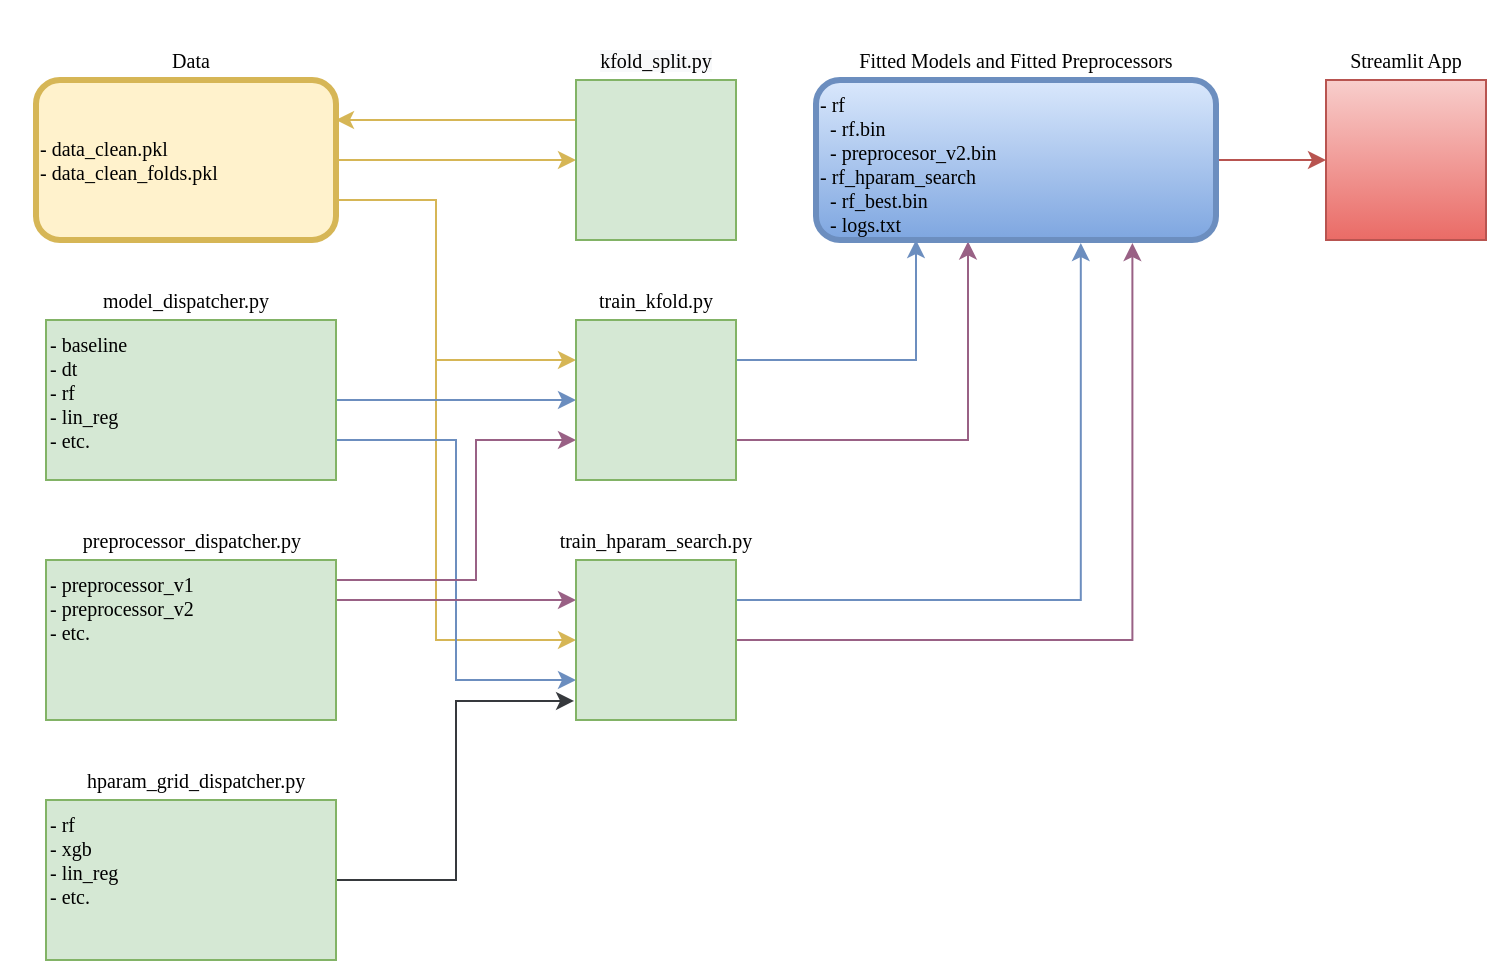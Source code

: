 <mxfile version="14.5.3" type="device"><diagram id="gaQzB2DIlW7js9bWjT1x" name="Page-1"><mxGraphModel dx="907" dy="818" grid="0" gridSize="10" guides="1" tooltips="1" connect="1" arrows="1" fold="1" page="1" pageScale="1" pageWidth="3300" pageHeight="4681" background="none" math="0" shadow="0"><root><mxCell id="0"/><mxCell id="1" parent="0"/><mxCell id="S6fO5gj8UPBAZzshQAnt-2" value="Data" style="text;html=1;strokeColor=none;fillColor=none;align=center;verticalAlign=middle;whiteSpace=wrap;rounded=0;fontFamily=Lucida Console;fontSize=10;" vertex="1" parent="1"><mxGeometry x="65" y="160" width="65" height="40" as="geometry"/></mxCell><mxCell id="S6fO5gj8UPBAZzshQAnt-33" style="edgeStyle=orthogonalEdgeStyle;rounded=0;orthogonalLoop=1;jettySize=auto;html=1;entryX=0;entryY=0.5;entryDx=0;entryDy=0;fontFamily=Lucida Console;fontSize=10;gradientColor=#ffd966;fillColor=#fff2cc;strokeColor=#d6b656;" edge="1" parent="1" source="S6fO5gj8UPBAZzshQAnt-3" target="S6fO5gj8UPBAZzshQAnt-20"><mxGeometry relative="1" as="geometry"/></mxCell><mxCell id="S6fO5gj8UPBAZzshQAnt-34" style="edgeStyle=orthogonalEdgeStyle;rounded=0;orthogonalLoop=1;jettySize=auto;html=1;exitX=1;exitY=0.75;exitDx=0;exitDy=0;fontFamily=Lucida Console;fontSize=10;entryX=0;entryY=0.25;entryDx=0;entryDy=0;gradientColor=#ffd966;fillColor=#fff2cc;strokeColor=#d6b656;" edge="1" parent="1" source="S6fO5gj8UPBAZzshQAnt-3" target="S6fO5gj8UPBAZzshQAnt-27"><mxGeometry relative="1" as="geometry"><mxPoint x="230" y="350" as="targetPoint"/><Array as="points"><mxPoint x="220" y="250"/><mxPoint x="220" y="330"/></Array></mxGeometry></mxCell><mxCell id="S6fO5gj8UPBAZzshQAnt-58" style="edgeStyle=orthogonalEdgeStyle;rounded=0;orthogonalLoop=1;jettySize=auto;html=1;exitX=1;exitY=0.75;exitDx=0;exitDy=0;entryX=0;entryY=0.5;entryDx=0;entryDy=0;fontFamily=Lucida Console;fontSize=10;fillColor=#fff2cc;strokeColor=#d6b656;gradientColor=#ffd966;" edge="1" parent="1" source="S6fO5gj8UPBAZzshQAnt-3" target="S6fO5gj8UPBAZzshQAnt-29"><mxGeometry relative="1" as="geometry"><Array as="points"><mxPoint x="220" y="250"/><mxPoint x="220" y="470"/></Array></mxGeometry></mxCell><mxCell id="S6fO5gj8UPBAZzshQAnt-3" value="&lt;font style=&quot;font-size: 10px;&quot;&gt;- data_clean.pkl&lt;br style=&quot;font-size: 10px;&quot;&gt;- data_clean_folds.pkl&lt;/font&gt;" style="rounded=1;whiteSpace=wrap;html=1;align=left;fontStyle=0;strokeWidth=3;glass=0;sketch=0;fillColor=#fff2cc;strokeColor=#d6b656;fontFamily=Lucida Console;fontSize=10;" vertex="1" parent="1"><mxGeometry x="20" y="190" width="150" height="80" as="geometry"/></mxCell><mxCell id="S6fO5gj8UPBAZzshQAnt-36" style="edgeStyle=orthogonalEdgeStyle;rounded=0;orthogonalLoop=1;jettySize=auto;html=1;entryX=0;entryY=0.5;entryDx=0;entryDy=0;fontFamily=Lucida Console;fontSize=10;fillColor=#dae8fc;strokeColor=#6c8ebf;" edge="1" parent="1" source="S6fO5gj8UPBAZzshQAnt-4" target="S6fO5gj8UPBAZzshQAnt-27"><mxGeometry relative="1" as="geometry"/></mxCell><mxCell id="S6fO5gj8UPBAZzshQAnt-57" style="edgeStyle=orthogonalEdgeStyle;rounded=0;orthogonalLoop=1;jettySize=auto;html=1;exitX=1;exitY=0.75;exitDx=0;exitDy=0;entryX=0;entryY=0.75;entryDx=0;entryDy=0;fontFamily=Lucida Console;fontSize=10;gradientColor=#7ea6e0;fillColor=#dae8fc;strokeColor=#6c8ebf;" edge="1" parent="1" source="S6fO5gj8UPBAZzshQAnt-4" target="S6fO5gj8UPBAZzshQAnt-29"><mxGeometry relative="1" as="geometry"/></mxCell><mxCell id="S6fO5gj8UPBAZzshQAnt-4" value="&lt;font style=&quot;font-size: 10px;&quot;&gt;- baseline&lt;br style=&quot;font-size: 10px;&quot;&gt;- dt&lt;br style=&quot;font-size: 10px;&quot;&gt;- rf&lt;br style=&quot;font-size: 10px;&quot;&gt;- lin_reg&lt;br style=&quot;font-size: 10px;&quot;&gt;- etc.&lt;/font&gt;" style="rounded=0;whiteSpace=wrap;html=1;align=left;fillColor=#d5e8d4;strokeColor=#82b366;fontFamily=Lucida Console;fontSize=10;verticalAlign=top;" vertex="1" parent="1"><mxGeometry x="25" y="310" width="145" height="80" as="geometry"/></mxCell><mxCell id="S6fO5gj8UPBAZzshQAnt-6" value="model_dispatcher.py" style="text;html=1;strokeColor=none;fillColor=none;align=center;verticalAlign=middle;whiteSpace=wrap;rounded=0;fontFamily=Lucida Console;fontSize=10;" vertex="1" parent="1"><mxGeometry x="40" y="290" width="110" height="20" as="geometry"/></mxCell><mxCell id="S6fO5gj8UPBAZzshQAnt-37" style="edgeStyle=orthogonalEdgeStyle;rounded=0;orthogonalLoop=1;jettySize=auto;html=1;entryX=0;entryY=0.75;entryDx=0;entryDy=0;fontFamily=Lucida Console;fontSize=10;fillColor=#e6d0de;strokeColor=#996185;gradientColor=#d5739d;" edge="1" parent="1" source="S6fO5gj8UPBAZzshQAnt-7" target="S6fO5gj8UPBAZzshQAnt-27"><mxGeometry relative="1" as="geometry"><Array as="points"><mxPoint x="240" y="440"/><mxPoint x="240" y="370"/></Array></mxGeometry></mxCell><mxCell id="S6fO5gj8UPBAZzshQAnt-40" style="edgeStyle=orthogonalEdgeStyle;rounded=0;orthogonalLoop=1;jettySize=auto;html=1;exitX=1;exitY=0.25;exitDx=0;exitDy=0;entryX=0;entryY=0.25;entryDx=0;entryDy=0;fontFamily=Lucida Console;fontSize=10;fillColor=#e6d0de;strokeColor=#996185;gradientColor=#d5739d;" edge="1" parent="1" source="S6fO5gj8UPBAZzshQAnt-7" target="S6fO5gj8UPBAZzshQAnt-29"><mxGeometry relative="1" as="geometry"><Array as="points"><mxPoint x="250" y="450"/><mxPoint x="250" y="450"/></Array></mxGeometry></mxCell><mxCell id="S6fO5gj8UPBAZzshQAnt-7" value="- preprocessor_v1&lt;br&gt;- preprocessor_v2&lt;br&gt;- etc." style="rounded=0;whiteSpace=wrap;html=1;align=left;fillColor=#d5e8d4;strokeColor=#82b366;fontFamily=Lucida Console;fontSize=10;verticalAlign=top;" vertex="1" parent="1"><mxGeometry x="25" y="430" width="145" height="80" as="geometry"/></mxCell><mxCell id="S6fO5gj8UPBAZzshQAnt-8" value="preprocessor_dispatcher.py" style="text;html=1;strokeColor=none;fillColor=none;align=center;verticalAlign=middle;whiteSpace=wrap;rounded=0;glass=0;sketch=0;fontFamily=Lucida Console;fontSize=10;" vertex="1" parent="1"><mxGeometry x="2.5" y="410" width="190" height="20" as="geometry"/></mxCell><mxCell id="S6fO5gj8UPBAZzshQAnt-55" style="edgeStyle=orthogonalEdgeStyle;rounded=0;orthogonalLoop=1;jettySize=auto;html=1;entryX=-0.012;entryY=0.881;entryDx=0;entryDy=0;entryPerimeter=0;fontFamily=Lucida Console;fontSize=10;fillColor=#eeeeee;strokeColor=#36393d;" edge="1" parent="1" source="S6fO5gj8UPBAZzshQAnt-15" target="S6fO5gj8UPBAZzshQAnt-29"><mxGeometry relative="1" as="geometry"/></mxCell><mxCell id="S6fO5gj8UPBAZzshQAnt-15" value="- rf&lt;br&gt;- xgb&lt;br&gt;- lin_reg&lt;br&gt;- etc." style="rounded=0;whiteSpace=wrap;html=1;align=left;fillColor=#d5e8d4;strokeColor=#82b366;fontFamily=Lucida Console;fontSize=10;verticalAlign=top;" vertex="1" parent="1"><mxGeometry x="25" y="550" width="145" height="80" as="geometry"/></mxCell><mxCell id="S6fO5gj8UPBAZzshQAnt-16" value="hparam_grid_dispatcher.py" style="text;html=1;strokeColor=none;fillColor=none;align=center;verticalAlign=middle;whiteSpace=wrap;rounded=0;glass=0;sketch=0;fontFamily=Lucida Console;fontSize=10;" vertex="1" parent="1"><mxGeometry x="80" y="530" width="40" height="20" as="geometry"/></mxCell><mxCell id="S6fO5gj8UPBAZzshQAnt-24" style="edgeStyle=orthogonalEdgeStyle;rounded=0;orthogonalLoop=1;jettySize=auto;html=1;exitX=0;exitY=0.25;exitDx=0;exitDy=0;entryX=1;entryY=0.25;entryDx=0;entryDy=0;fontFamily=Lucida Console;fontSize=10;gradientColor=#ffd966;fillColor=#fff2cc;strokeColor=#d6b656;" edge="1" parent="1" source="S6fO5gj8UPBAZzshQAnt-20" target="S6fO5gj8UPBAZzshQAnt-3"><mxGeometry relative="1" as="geometry"/></mxCell><mxCell id="S6fO5gj8UPBAZzshQAnt-20" value="" style="whiteSpace=wrap;html=1;aspect=fixed;rounded=0;glass=0;sketch=0;strokeWidth=1;fontFamily=Lucida Console;fontSize=10;align=left;fillColor=#d5e8d4;strokeColor=#82b366;" vertex="1" parent="1"><mxGeometry x="290" y="190" width="80" height="80" as="geometry"/></mxCell><mxCell id="S6fO5gj8UPBAZzshQAnt-26" value="&#10;&#10;&lt;span style=&quot;color: rgb(0, 0, 0); font-family: &amp;quot;lucida console&amp;quot;; font-size: 10px; font-style: normal; font-weight: 400; letter-spacing: normal; text-align: left; text-indent: 0px; text-transform: none; word-spacing: 0px; background-color: rgb(248, 249, 250); display: inline; float: none;&quot;&gt;kfold_split.py&lt;/span&gt;&#10;&#10;" style="text;html=1;strokeColor=none;fillColor=none;align=center;verticalAlign=middle;whiteSpace=wrap;rounded=0;glass=0;sketch=0;fontFamily=Lucida Console;fontSize=10;" vertex="1" parent="1"><mxGeometry x="310" y="165" width="40" height="30" as="geometry"/></mxCell><mxCell id="S6fO5gj8UPBAZzshQAnt-47" style="edgeStyle=orthogonalEdgeStyle;rounded=0;orthogonalLoop=1;jettySize=auto;html=1;entryX=0.25;entryY=1;entryDx=0;entryDy=0;fontFamily=Lucida Console;fontSize=10;gradientColor=#7ea6e0;fillColor=#dae8fc;strokeColor=#6c8ebf;" edge="1" parent="1" source="S6fO5gj8UPBAZzshQAnt-27" target="S6fO5gj8UPBAZzshQAnt-43"><mxGeometry relative="1" as="geometry"><Array as="points"><mxPoint x="460" y="330"/></Array></mxGeometry></mxCell><mxCell id="S6fO5gj8UPBAZzshQAnt-48" style="edgeStyle=orthogonalEdgeStyle;rounded=0;orthogonalLoop=1;jettySize=auto;html=1;exitX=1;exitY=0.75;exitDx=0;exitDy=0;entryX=0.38;entryY=1.009;entryDx=0;entryDy=0;entryPerimeter=0;fontFamily=Lucida Console;fontSize=10;gradientColor=#d5739d;fillColor=#e6d0de;strokeColor=#996185;" edge="1" parent="1" source="S6fO5gj8UPBAZzshQAnt-27" target="S6fO5gj8UPBAZzshQAnt-43"><mxGeometry relative="1" as="geometry"/></mxCell><mxCell id="S6fO5gj8UPBAZzshQAnt-27" value="" style="whiteSpace=wrap;html=1;aspect=fixed;rounded=0;glass=0;sketch=0;strokeWidth=1;fontFamily=Lucida Console;fontSize=10;align=left;fillColor=#d5e8d4;strokeColor=#82b366;" vertex="1" parent="1"><mxGeometry x="290" y="310" width="80" height="80" as="geometry"/></mxCell><mxCell id="S6fO5gj8UPBAZzshQAnt-28" value="train_kfold.py" style="text;html=1;strokeColor=none;fillColor=none;align=center;verticalAlign=middle;whiteSpace=wrap;rounded=0;glass=0;sketch=0;fontFamily=Lucida Console;fontSize=10;" vertex="1" parent="1"><mxGeometry x="310" y="290" width="40" height="20" as="geometry"/></mxCell><mxCell id="S6fO5gj8UPBAZzshQAnt-49" style="edgeStyle=orthogonalEdgeStyle;rounded=0;orthogonalLoop=1;jettySize=auto;html=1;exitX=1;exitY=0.25;exitDx=0;exitDy=0;entryX=0.662;entryY=1.019;entryDx=0;entryDy=0;entryPerimeter=0;fontFamily=Lucida Console;fontSize=10;gradientColor=#7ea6e0;fillColor=#dae8fc;strokeColor=#6c8ebf;" edge="1" parent="1" source="S6fO5gj8UPBAZzshQAnt-29" target="S6fO5gj8UPBAZzshQAnt-43"><mxGeometry relative="1" as="geometry"/></mxCell><mxCell id="S6fO5gj8UPBAZzshQAnt-50" style="edgeStyle=orthogonalEdgeStyle;rounded=0;orthogonalLoop=1;jettySize=auto;html=1;entryX=0.791;entryY=1.019;entryDx=0;entryDy=0;entryPerimeter=0;fontFamily=Lucida Console;fontSize=10;gradientColor=#d5739d;fillColor=#e6d0de;strokeColor=#996185;" edge="1" parent="1" source="S6fO5gj8UPBAZzshQAnt-29" target="S6fO5gj8UPBAZzshQAnt-43"><mxGeometry relative="1" as="geometry"/></mxCell><mxCell id="S6fO5gj8UPBAZzshQAnt-29" value="" style="whiteSpace=wrap;html=1;aspect=fixed;rounded=0;glass=0;sketch=0;strokeWidth=1;fontFamily=Lucida Console;fontSize=10;align=left;fillColor=#d5e8d4;strokeColor=#82b366;" vertex="1" parent="1"><mxGeometry x="290" y="430" width="80" height="80" as="geometry"/></mxCell><mxCell id="S6fO5gj8UPBAZzshQAnt-30" value="train_hparam_search.py" style="text;html=1;strokeColor=none;fillColor=none;align=center;verticalAlign=middle;whiteSpace=wrap;rounded=0;glass=0;sketch=0;fontFamily=Lucida Console;fontSize=10;" vertex="1" parent="1"><mxGeometry x="310" y="410" width="40" height="20" as="geometry"/></mxCell><mxCell id="S6fO5gj8UPBAZzshQAnt-53" style="edgeStyle=orthogonalEdgeStyle;rounded=0;orthogonalLoop=1;jettySize=auto;html=1;fontFamily=Lucida Console;fontSize=10;gradientColor=#ea6b66;fillColor=#f8cecc;strokeColor=#b85450;" edge="1" parent="1" source="S6fO5gj8UPBAZzshQAnt-43" target="S6fO5gj8UPBAZzshQAnt-51"><mxGeometry relative="1" as="geometry"/></mxCell><mxCell id="S6fO5gj8UPBAZzshQAnt-43" value="&lt;font style=&quot;font-size: 10px&quot;&gt;- rf&lt;br&gt;&amp;nbsp; - rf.bin&lt;br&gt;&amp;nbsp; - preprocesor_v2.bin&lt;br style=&quot;font-size: 10px&quot;&gt;- rf_hparam_search&lt;br&gt;&amp;nbsp; - rf_best.bin&lt;br&gt;&amp;nbsp; - logs.txt&lt;br&gt;&lt;/font&gt;" style="rounded=1;whiteSpace=wrap;html=1;align=left;fontStyle=0;strokeWidth=3;glass=0;sketch=0;fillColor=#dae8fc;strokeColor=#6c8ebf;fontFamily=Lucida Console;fontSize=10;gradientColor=#7ea6e0;verticalAlign=top;" vertex="1" parent="1"><mxGeometry x="410" y="190" width="200" height="80" as="geometry"/></mxCell><mxCell id="S6fO5gj8UPBAZzshQAnt-44" value="Fitted Models and Fitted Preprocessors" style="text;html=1;strokeColor=none;fillColor=none;align=center;verticalAlign=middle;whiteSpace=wrap;rounded=0;fontFamily=Lucida Console;fontSize=10;" vertex="1" parent="1"><mxGeometry x="391.25" y="160" width="237.5" height="40" as="geometry"/></mxCell><mxCell id="S6fO5gj8UPBAZzshQAnt-51" value="" style="whiteSpace=wrap;html=1;aspect=fixed;rounded=0;glass=0;sketch=0;strokeWidth=1;fontFamily=Lucida Console;fontSize=10;align=left;gradientColor=#ea6b66;fillColor=#f8cecc;strokeColor=#b85450;" vertex="1" parent="1"><mxGeometry x="665" y="190" width="80" height="80" as="geometry"/></mxCell><mxCell id="S6fO5gj8UPBAZzshQAnt-52" value="Streamlit App" style="text;html=1;strokeColor=none;fillColor=none;align=center;verticalAlign=middle;whiteSpace=wrap;rounded=0;glass=0;sketch=0;fontFamily=Lucida Console;fontSize=10;" vertex="1" parent="1"><mxGeometry x="660" y="170" width="90" height="20" as="geometry"/></mxCell></root></mxGraphModel></diagram></mxfile>
